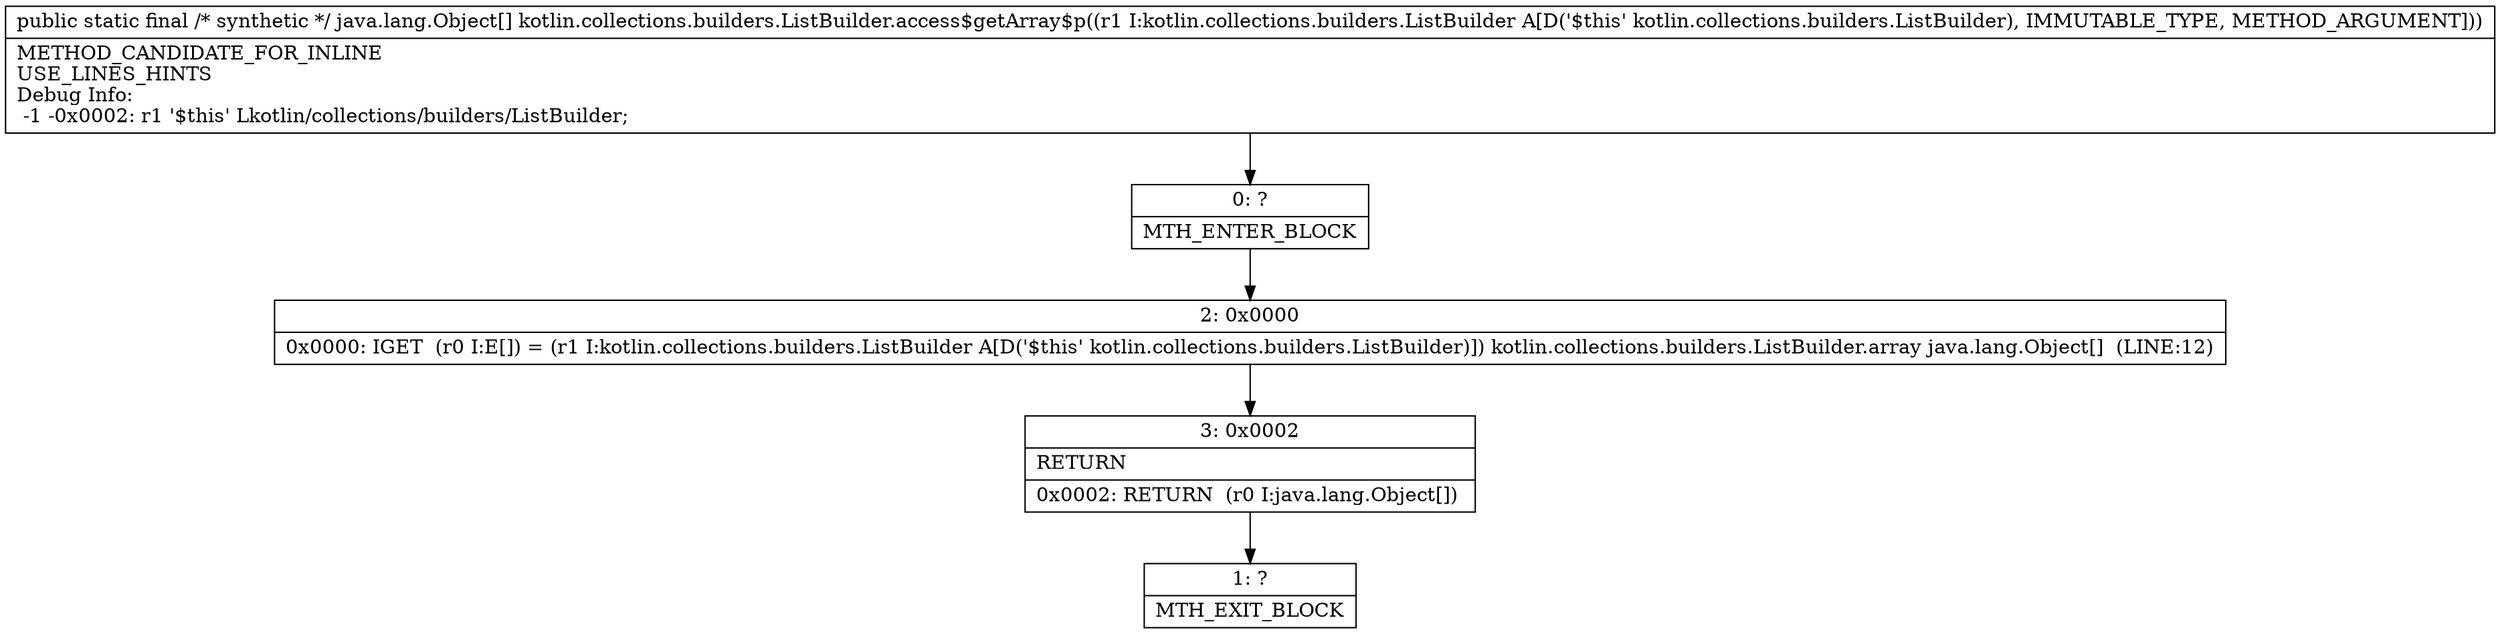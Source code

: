 digraph "CFG forkotlin.collections.builders.ListBuilder.access$getArray$p(Lkotlin\/collections\/builders\/ListBuilder;)[Ljava\/lang\/Object;" {
Node_0 [shape=record,label="{0\:\ ?|MTH_ENTER_BLOCK\l}"];
Node_2 [shape=record,label="{2\:\ 0x0000|0x0000: IGET  (r0 I:E[]) = (r1 I:kotlin.collections.builders.ListBuilder A[D('$this' kotlin.collections.builders.ListBuilder)]) kotlin.collections.builders.ListBuilder.array java.lang.Object[]  (LINE:12)\l}"];
Node_3 [shape=record,label="{3\:\ 0x0002|RETURN\l|0x0002: RETURN  (r0 I:java.lang.Object[]) \l}"];
Node_1 [shape=record,label="{1\:\ ?|MTH_EXIT_BLOCK\l}"];
MethodNode[shape=record,label="{public static final \/* synthetic *\/ java.lang.Object[] kotlin.collections.builders.ListBuilder.access$getArray$p((r1 I:kotlin.collections.builders.ListBuilder A[D('$this' kotlin.collections.builders.ListBuilder), IMMUTABLE_TYPE, METHOD_ARGUMENT]))  | METHOD_CANDIDATE_FOR_INLINE\lUSE_LINES_HINTS\lDebug Info:\l  \-1 \-0x0002: r1 '$this' Lkotlin\/collections\/builders\/ListBuilder;\l}"];
MethodNode -> Node_0;Node_0 -> Node_2;
Node_2 -> Node_3;
Node_3 -> Node_1;
}

